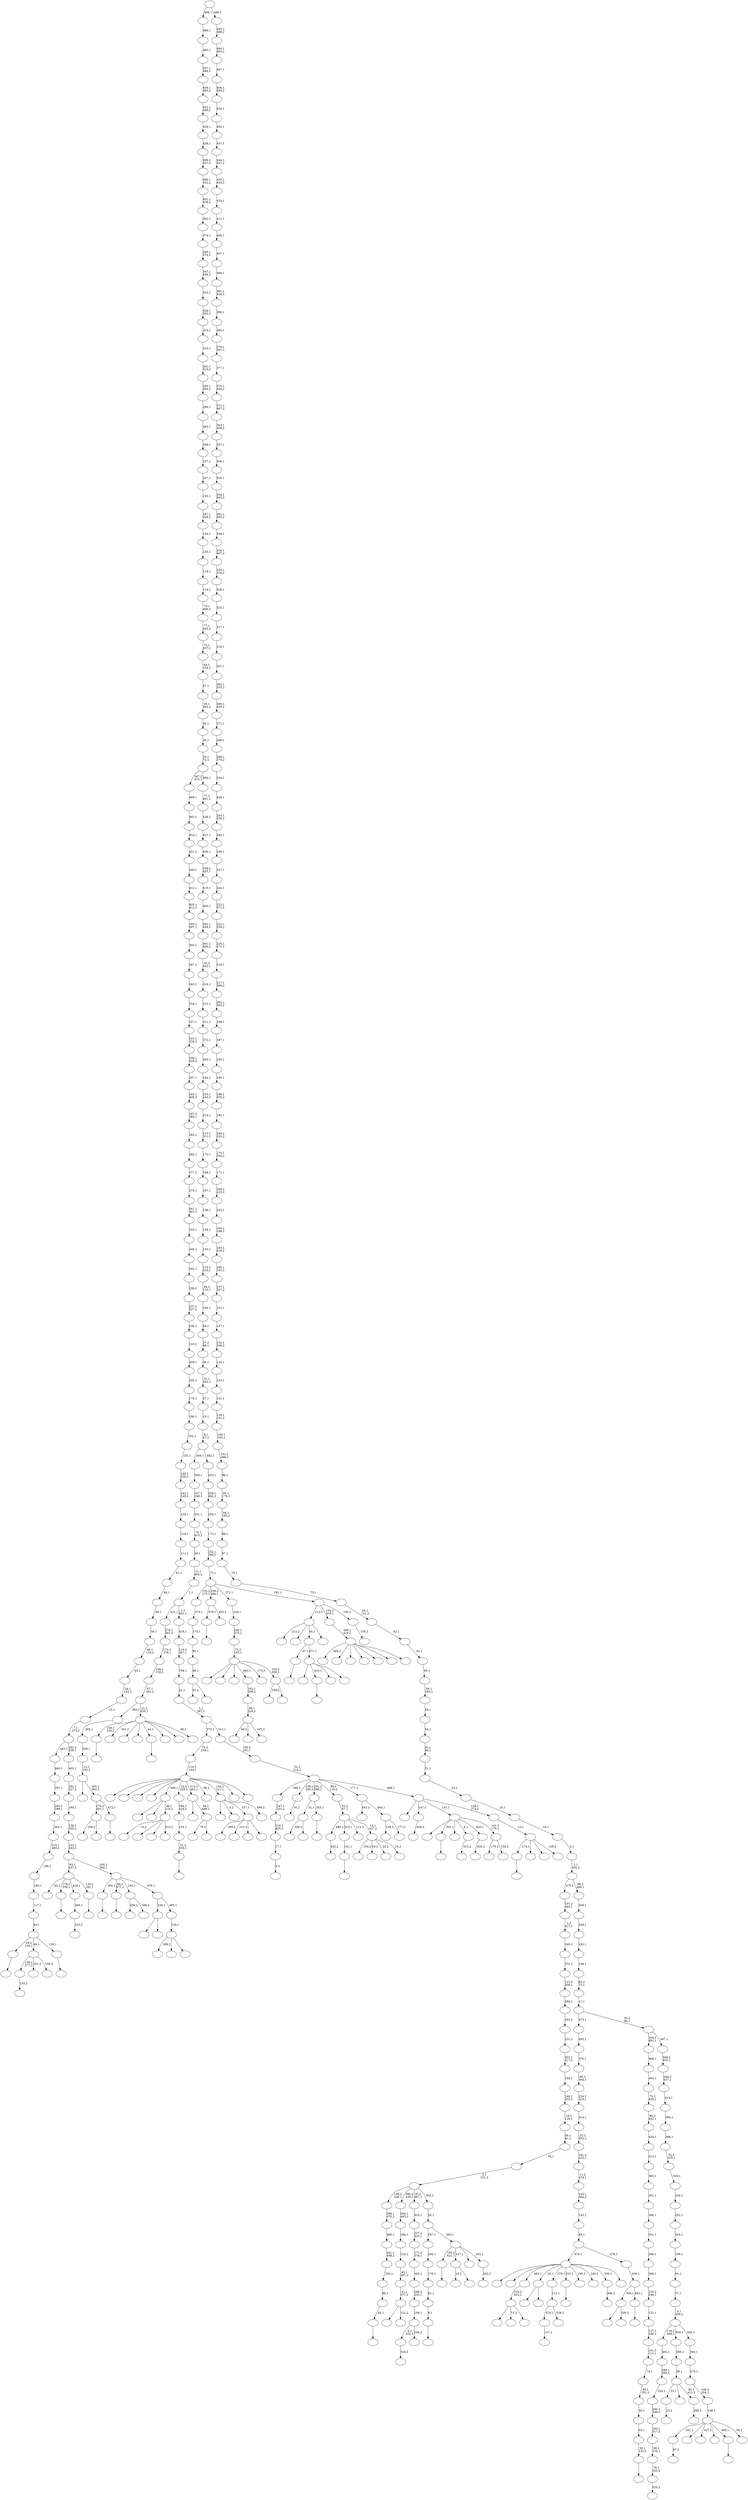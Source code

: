 digraph T {
	650 [label=""]
	649 [label=""]
	648 [label=""]
	647 [label=""]
	646 [label=""]
	645 [label=""]
	644 [label=""]
	643 [label=""]
	642 [label=""]
	641 [label=""]
	640 [label=""]
	639 [label=""]
	638 [label=""]
	637 [label=""]
	636 [label=""]
	635 [label=""]
	634 [label=""]
	633 [label=""]
	632 [label=""]
	631 [label=""]
	630 [label=""]
	629 [label=""]
	628 [label=""]
	627 [label=""]
	626 [label=""]
	625 [label=""]
	624 [label=""]
	623 [label=""]
	622 [label=""]
	621 [label=""]
	620 [label=""]
	619 [label=""]
	618 [label=""]
	617 [label=""]
	616 [label=""]
	615 [label=""]
	614 [label=""]
	613 [label=""]
	612 [label=""]
	611 [label=""]
	610 [label=""]
	609 [label=""]
	608 [label=""]
	607 [label=""]
	606 [label=""]
	605 [label=""]
	604 [label=""]
	603 [label=""]
	602 [label=""]
	601 [label=""]
	600 [label=""]
	599 [label=""]
	598 [label=""]
	597 [label=""]
	596 [label=""]
	595 [label=""]
	594 [label=""]
	593 [label=""]
	592 [label=""]
	591 [label=""]
	590 [label=""]
	589 [label=""]
	588 [label=""]
	587 [label=""]
	586 [label=""]
	585 [label=""]
	584 [label=""]
	583 [label=""]
	582 [label=""]
	581 [label=""]
	580 [label=""]
	579 [label=""]
	578 [label=""]
	577 [label=""]
	576 [label=""]
	575 [label=""]
	574 [label=""]
	573 [label=""]
	572 [label=""]
	571 [label=""]
	570 [label=""]
	569 [label=""]
	568 [label=""]
	567 [label=""]
	566 [label=""]
	565 [label=""]
	564 [label=""]
	563 [label=""]
	562 [label=""]
	561 [label=""]
	560 [label=""]
	559 [label=""]
	558 [label=""]
	557 [label=""]
	556 [label=""]
	555 [label=""]
	554 [label=""]
	553 [label=""]
	552 [label=""]
	551 [label=""]
	550 [label=""]
	549 [label=""]
	548 [label=""]
	547 [label=""]
	546 [label=""]
	545 [label=""]
	544 [label=""]
	543 [label=""]
	542 [label=""]
	541 [label=""]
	540 [label=""]
	539 [label=""]
	538 [label=""]
	537 [label=""]
	536 [label=""]
	535 [label=""]
	534 [label=""]
	533 [label=""]
	532 [label=""]
	531 [label=""]
	530 [label=""]
	529 [label=""]
	528 [label=""]
	527 [label=""]
	526 [label=""]
	525 [label=""]
	524 [label=""]
	523 [label=""]
	522 [label=""]
	521 [label=""]
	520 [label=""]
	519 [label=""]
	518 [label=""]
	517 [label=""]
	516 [label=""]
	515 [label=""]
	514 [label=""]
	513 [label=""]
	512 [label=""]
	511 [label=""]
	510 [label=""]
	509 [label=""]
	508 [label=""]
	507 [label=""]
	506 [label=""]
	505 [label=""]
	504 [label=""]
	503 [label=""]
	502 [label=""]
	501 [label=""]
	500 [label=""]
	499 [label=""]
	498 [label=""]
	497 [label=""]
	496 [label=""]
	495 [label=""]
	494 [label=""]
	493 [label=""]
	492 [label=""]
	491 [label=""]
	490 [label=""]
	489 [label=""]
	488 [label=""]
	487 [label=""]
	486 [label=""]
	485 [label=""]
	484 [label=""]
	483 [label=""]
	482 [label=""]
	481 [label=""]
	480 [label=""]
	479 [label=""]
	478 [label=""]
	477 [label=""]
	476 [label=""]
	475 [label=""]
	474 [label=""]
	473 [label=""]
	472 [label=""]
	471 [label=""]
	470 [label=""]
	469 [label=""]
	468 [label=""]
	467 [label=""]
	466 [label=""]
	465 [label=""]
	464 [label=""]
	463 [label=""]
	462 [label=""]
	461 [label=""]
	460 [label=""]
	459 [label=""]
	458 [label=""]
	457 [label=""]
	456 [label=""]
	455 [label=""]
	454 [label=""]
	453 [label=""]
	452 [label=""]
	451 [label=""]
	450 [label=""]
	449 [label=""]
	448 [label=""]
	447 [label=""]
	446 [label=""]
	445 [label=""]
	444 [label=""]
	443 [label=""]
	442 [label=""]
	441 [label=""]
	440 [label=""]
	439 [label=""]
	438 [label=""]
	437 [label=""]
	436 [label=""]
	435 [label=""]
	434 [label=""]
	433 [label=""]
	432 [label=""]
	431 [label=""]
	430 [label=""]
	429 [label=""]
	428 [label=""]
	427 [label=""]
	426 [label=""]
	425 [label=""]
	424 [label=""]
	423 [label=""]
	422 [label=""]
	421 [label=""]
	420 [label=""]
	419 [label=""]
	418 [label=""]
	417 [label=""]
	416 [label=""]
	415 [label=""]
	414 [label=""]
	413 [label=""]
	412 [label=""]
	411 [label=""]
	410 [label=""]
	409 [label=""]
	408 [label=""]
	407 [label=""]
	406 [label=""]
	405 [label=""]
	404 [label=""]
	403 [label=""]
	402 [label=""]
	401 [label=""]
	400 [label=""]
	399 [label=""]
	398 [label=""]
	397 [label=""]
	396 [label=""]
	395 [label=""]
	394 [label=""]
	393 [label=""]
	392 [label=""]
	391 [label=""]
	390 [label=""]
	389 [label=""]
	388 [label=""]
	387 [label=""]
	386 [label=""]
	385 [label=""]
	384 [label=""]
	383 [label=""]
	382 [label=""]
	381 [label=""]
	380 [label=""]
	379 [label=""]
	378 [label=""]
	377 [label=""]
	376 [label=""]
	375 [label=""]
	374 [label=""]
	373 [label=""]
	372 [label=""]
	371 [label=""]
	370 [label=""]
	369 [label=""]
	368 [label=""]
	367 [label=""]
	366 [label=""]
	365 [label=""]
	364 [label=""]
	363 [label=""]
	362 [label=""]
	361 [label=""]
	360 [label=""]
	359 [label=""]
	358 [label=""]
	357 [label=""]
	356 [label=""]
	355 [label=""]
	354 [label=""]
	353 [label=""]
	352 [label=""]
	351 [label=""]
	350 [label=""]
	349 [label=""]
	348 [label=""]
	347 [label=""]
	346 [label=""]
	345 [label=""]
	344 [label=""]
	343 [label=""]
	342 [label=""]
	341 [label=""]
	340 [label=""]
	339 [label=""]
	338 [label=""]
	337 [label=""]
	336 [label=""]
	335 [label=""]
	334 [label=""]
	333 [label=""]
	332 [label=""]
	331 [label=""]
	330 [label=""]
	329 [label=""]
	328 [label=""]
	327 [label=""]
	326 [label=""]
	325 [label=""]
	324 [label=""]
	323 [label=""]
	322 [label=""]
	321 [label=""]
	320 [label=""]
	319 [label=""]
	318 [label=""]
	317 [label=""]
	316 [label=""]
	315 [label=""]
	314 [label=""]
	313 [label=""]
	312 [label=""]
	311 [label=""]
	310 [label=""]
	309 [label=""]
	308 [label=""]
	307 [label=""]
	306 [label=""]
	305 [label=""]
	304 [label=""]
	303 [label=""]
	302 [label=""]
	301 [label=""]
	300 [label=""]
	299 [label=""]
	298 [label=""]
	297 [label=""]
	296 [label=""]
	295 [label=""]
	294 [label=""]
	293 [label=""]
	292 [label=""]
	291 [label=""]
	290 [label=""]
	289 [label=""]
	288 [label=""]
	287 [label=""]
	286 [label=""]
	285 [label=""]
	284 [label=""]
	283 [label=""]
	282 [label=""]
	281 [label=""]
	280 [label=""]
	279 [label=""]
	278 [label=""]
	277 [label=""]
	276 [label=""]
	275 [label=""]
	274 [label=""]
	273 [label=""]
	272 [label=""]
	271 [label=""]
	270 [label=""]
	269 [label=""]
	268 [label=""]
	267 [label=""]
	266 [label=""]
	265 [label=""]
	264 [label=""]
	263 [label=""]
	262 [label=""]
	261 [label=""]
	260 [label=""]
	259 [label=""]
	258 [label=""]
	257 [label=""]
	256 [label=""]
	255 [label=""]
	254 [label=""]
	253 [label=""]
	252 [label=""]
	251 [label=""]
	250 [label=""]
	249 [label=""]
	248 [label=""]
	247 [label=""]
	246 [label=""]
	245 [label=""]
	244 [label=""]
	243 [label=""]
	242 [label=""]
	241 [label=""]
	240 [label=""]
	239 [label=""]
	238 [label=""]
	237 [label=""]
	236 [label=""]
	235 [label=""]
	234 [label=""]
	233 [label=""]
	232 [label=""]
	231 [label=""]
	230 [label=""]
	229 [label=""]
	228 [label=""]
	227 [label=""]
	226 [label=""]
	225 [label=""]
	224 [label=""]
	223 [label=""]
	222 [label=""]
	221 [label=""]
	220 [label=""]
	219 [label=""]
	218 [label=""]
	217 [label=""]
	216 [label=""]
	215 [label=""]
	214 [label=""]
	213 [label=""]
	212 [label=""]
	211 [label=""]
	210 [label=""]
	209 [label=""]
	208 [label=""]
	207 [label=""]
	206 [label=""]
	205 [label=""]
	204 [label=""]
	203 [label=""]
	202 [label=""]
	201 [label=""]
	200 [label=""]
	199 [label=""]
	198 [label=""]
	197 [label=""]
	196 [label=""]
	195 [label=""]
	194 [label=""]
	193 [label=""]
	192 [label=""]
	191 [label=""]
	190 [label=""]
	189 [label=""]
	188 [label=""]
	187 [label=""]
	186 [label=""]
	185 [label=""]
	184 [label=""]
	183 [label=""]
	182 [label=""]
	181 [label=""]
	180 [label=""]
	179 [label=""]
	178 [label=""]
	177 [label=""]
	176 [label=""]
	175 [label=""]
	174 [label=""]
	173 [label=""]
	172 [label=""]
	171 [label=""]
	170 [label=""]
	169 [label=""]
	168 [label=""]
	167 [label=""]
	166 [label=""]
	165 [label=""]
	164 [label=""]
	163 [label=""]
	162 [label=""]
	161 [label=""]
	160 [label=""]
	159 [label=""]
	158 [label=""]
	157 [label=""]
	156 [label=""]
	155 [label=""]
	154 [label=""]
	153 [label=""]
	152 [label=""]
	151 [label=""]
	150 [label=""]
	149 [label=""]
	148 [label=""]
	147 [label=""]
	146 [label=""]
	145 [label=""]
	144 [label=""]
	143 [label=""]
	142 [label=""]
	141 [label=""]
	140 [label=""]
	139 [label=""]
	138 [label=""]
	137 [label=""]
	136 [label=""]
	135 [label=""]
	134 [label=""]
	133 [label=""]
	132 [label=""]
	131 [label=""]
	130 [label=""]
	129 [label=""]
	128 [label=""]
	127 [label=""]
	126 [label=""]
	125 [label=""]
	124 [label=""]
	123 [label=""]
	122 [label=""]
	121 [label=""]
	120 [label=""]
	119 [label=""]
	118 [label=""]
	117 [label=""]
	116 [label=""]
	115 [label=""]
	114 [label=""]
	113 [label=""]
	112 [label=""]
	111 [label=""]
	110 [label=""]
	109 [label=""]
	108 [label=""]
	107 [label=""]
	106 [label=""]
	105 [label=""]
	104 [label=""]
	103 [label=""]
	102 [label=""]
	101 [label=""]
	100 [label=""]
	99 [label=""]
	98 [label=""]
	97 [label=""]
	96 [label=""]
	95 [label=""]
	94 [label=""]
	93 [label=""]
	92 [label=""]
	91 [label=""]
	90 [label=""]
	89 [label=""]
	88 [label=""]
	87 [label=""]
	86 [label=""]
	85 [label=""]
	84 [label=""]
	83 [label=""]
	82 [label=""]
	81 [label=""]
	80 [label=""]
	79 [label=""]
	78 [label=""]
	77 [label=""]
	76 [label=""]
	75 [label=""]
	74 [label=""]
	73 [label=""]
	72 [label=""]
	71 [label=""]
	70 [label=""]
	69 [label=""]
	68 [label=""]
	67 [label=""]
	66 [label=""]
	65 [label=""]
	64 [label=""]
	63 [label=""]
	62 [label=""]
	61 [label=""]
	60 [label=""]
	59 [label=""]
	58 [label=""]
	57 [label=""]
	56 [label=""]
	55 [label=""]
	54 [label=""]
	53 [label=""]
	52 [label=""]
	51 [label=""]
	50 [label=""]
	49 [label=""]
	48 [label=""]
	47 [label=""]
	46 [label=""]
	45 [label=""]
	44 [label=""]
	43 [label=""]
	42 [label=""]
	41 [label=""]
	40 [label=""]
	39 [label=""]
	38 [label=""]
	37 [label=""]
	36 [label=""]
	35 [label=""]
	34 [label=""]
	33 [label=""]
	32 [label=""]
	31 [label=""]
	30 [label=""]
	29 [label=""]
	28 [label=""]
	27 [label=""]
	26 [label=""]
	25 [label=""]
	24 [label=""]
	23 [label=""]
	22 [label=""]
	21 [label=""]
	20 [label=""]
	19 [label=""]
	18 [label=""]
	17 [label=""]
	16 [label=""]
	15 [label=""]
	14 [label=""]
	13 [label=""]
	12 [label=""]
	11 [label=""]
	10 [label=""]
	9 [label=""]
	8 [label=""]
	7 [label=""]
	6 [label=""]
	5 [label=""]
	4 [label=""]
	3 [label=""]
	2 [label=""]
	1 [label=""]
	0 [label=""]
	649 -> 650 [label="9,2"]
	648 -> 649 [label="17,1"]
	647 -> 648 [label="216,1\n426,2"]
	646 -> 647 [label="247,1\n251,2"]
	644 -> 645 [label=""]
	643 -> 644 [label="82,1"]
	642 -> 643 [label="90,1"]
	641 -> 642 [label="250,1"]
	640 -> 641 [label="341,1\n408,2"]
	639 -> 640 [label="380,1"]
	638 -> 639 [label="396,1\n475,2"]
	635 -> 636 [label="155,2"]
	632 -> 633 [label="316,2"]
	628 -> 629 [label="23,2"]
	623 -> 624 [label="87,2"]
	621 -> 622 [label=""]
	620 -> 621 [label="30,1\n132,2"]
	619 -> 620 [label="33,1"]
	618 -> 619 [label="36,1"]
	617 -> 618 [label="46,1\n351,2"]
	616 -> 617 [label="74,1"]
	615 -> 616 [label="101,2\n113,1"]
	614 -> 615 [label="127,1\n246,2"]
	613 -> 614 [label="132,1"]
	612 -> 613 [label="125,2\n246,1"]
	611 -> 612 [label="290,1"]
	610 -> 611 [label="296,1"]
	609 -> 610 [label="351,1"]
	608 -> 609 [label="366,1"]
	607 -> 608 [label="381,1"]
	606 -> 607 [label="383,1"]
	605 -> 606 [label="413,1"]
	604 -> 605 [label="434,1"]
	603 -> 604 [label="80,2\n443,1"]
	602 -> 603 [label="75,2\n459,1"]
	601 -> 602 [label="464,1"]
	600 -> 601 [label="466,1"]
	598 -> 625 [label=""]
	598 -> 599 [label="109,2"]
	594 -> 595 [label="425,2"]
	589 -> 590 [label=""]
	586 -> 587 [label=""]
	585 -> 586 [label="161,1"]
	569 -> 570 [label=""]
	564 -> 565 [label="325,2"]
	563 -> 564 [label="76,1\n203,2"]
	562 -> 563 [label="88,2\n134,1"]
	561 -> 562 [label="230,1\n317,2"]
	560 -> 561 [label="245,1\n349,2"]
	559 -> 560 [label="324,1"]
	558 -> 559 [label="349,1\n395,2"]
	557 -> 558 [label="402,1"]
	554 -> 555 [label=""]
	552 -> 553 [label=""]
	545 -> 546 [label="468,2"]
	543 -> 544 [label="332,2"]
	542 -> 543 [label="269,1"]
	539 -> 635 [label="139,1\n277,2"]
	539 -> 593 [label="321,2"]
	539 -> 540 [label="166,2"]
	531 -> 630 [label=""]
	531 -> 547 [label="71,2"]
	531 -> 532 [label=""]
	530 -> 531 [label="219,2\n422,1"]
	528 -> 529 [label="157,2"]
	526 -> 527 [label=""]
	523 -> 524 [label=""]
	520 -> 521 [label=""]
	519 -> 589 [label="29,2\n104,1"]
	519 -> 539 [label="40,1"]
	519 -> 520 [label="126,1"]
	518 -> 519 [label="84,1"]
	517 -> 518 [label="117,1"]
	516 -> 517 [label="183,1"]
	515 -> 516 [label="196,1"]
	514 -> 515 [label="215,1\n465,2"]
	513 -> 514 [label="264,1"]
	512 -> 513 [label="284,2\n299,1"]
	511 -> 512 [label="387,1"]
	510 -> 511 [label="460,1"]
	508 -> 509 [label=""]
	506 -> 507 [label=""]
	505 -> 506 [label="8,1"]
	504 -> 505 [label="92,1"]
	503 -> 504 [label="176,1"]
	502 -> 503 [label="260,1"]
	499 -> 500 [label=""]
	495 -> 626 [label=""]
	495 -> 496 [label="131,2"]
	494 -> 495 [label="41,1\n377,2"]
	493 -> 494 [label="45,1\n307,2"]
	492 -> 493 [label="124,1"]
	491 -> 492 [label="189,1"]
	490 -> 491 [label="294,1\n445,2"]
	488 -> 489 [label=""]
	485 -> 582 [label="208,2"]
	485 -> 486 [label=""]
	480 -> 584 [label=""]
	480 -> 481 [label=""]
	478 -> 525 [label="309,2"]
	478 -> 479 [label=""]
	476 -> 632 [label="4,2\n322,1"]
	476 -> 477 [label="106,2"]
	475 -> 476 [label="106,1"]
	474 -> 475 [label="188,2\n232,1"]
	473 -> 474 [label="345,1"]
	472 -> 473 [label="171,2\n376,1"]
	471 -> 472 [label="227,2\n423,1"]
	470 -> 471 [label="433,1"]
	468 -> 627 [label="99,2"]
	468 -> 550 [label=""]
	468 -> 469 [label="102,2"]
	467 -> 468 [label="99,1\n228,2"]
	466 -> 467 [label="102,1\n206,2"]
	463 -> 579 [label="10,2"]
	463 -> 576 [label=""]
	463 -> 484 [label=""]
	463 -> 464 [label="310,2"]
	462 -> 572 [label=""]
	462 -> 537 [label=""]
	462 -> 463 [label="48,1\n133,2"]
	460 -> 461 [label=""]
	459 -> 575 [label="93,2"]
	459 -> 552 [label="178,2\n339,1"]
	459 -> 542 [label="418,1"]
	459 -> 460 [label="135,2\n182,1"]
	455 -> 456 [label=""]
	448 -> 528 [label="479,1"]
	448 -> 449 [label="329,2"]
	447 -> 448 [label="112,1"]
	445 -> 446 [label=""]
	443 -> 444 [label=""]
	440 -> 534 [label="91,2"]
	440 -> 441 [label=""]
	439 -> 440 [label="86,1"]
	438 -> 439 [label="91,1"]
	437 -> 438 [label="170,1"]
	436 -> 437 [label="270,1"]
	434 -> 580 [label="298,2"]
	434 -> 549 [label="213,2"]
	434 -> 522 [label=""]
	434 -> 435 [label=""]
	432 -> 433 [label=""]
	430 -> 431 [label="50,2"]
	426 -> 427 [label=""]
	425 -> 426 [label="31,2\n105,1"]
	424 -> 425 [label="153,1"]
	423 -> 424 [label="186,1\n416,2"]
	421 -> 578 [label="79,2"]
	421 -> 422 [label=""]
	420 -> 574 [label=""]
	420 -> 421 [label="39,2\n489,1"]
	418 -> 596 [label=""]
	418 -> 499 [label="410,1"]
	418 -> 458 [label=""]
	418 -> 419 [label=""]
	417 -> 508 [label="47,1"]
	417 -> 418 [label="471,1"]
	413 -> 535 [label="16,2"]
	413 -> 414 [label=""]
	411 -> 412 [label="486,2"]
	406 -> 634 [label=""]
	406 -> 566 [label=""]
	406 -> 530 [label="492,1"]
	406 -> 480 [label="55,1"]
	406 -> 447 [label="279,1"]
	406 -> 432 [label="221,1"]
	406 -> 429 [label="190,2"]
	406 -> 416 [label="240,2"]
	406 -> 411 [label="200,1"]
	406 -> 407 [label=""]
	404 -> 554 [label="379,1"]
	404 -> 405 [label="453,2"]
	401 -> 402 [label=""]
	400 -> 478 [label="32,1"]
	400 -> 401 [label="353,1"]
	398 -> 399 [label=""]
	397 -> 485 [label="276,2\n481,1"]
	397 -> 398 [label="472,1"]
	396 -> 567 [label=""]
	396 -> 397 [label="293,1\n362,2"]
	395 -> 396 [label="12,1\n193,2"]
	394 -> 395 [label="208,1"]
	393 -> 394 [label="285,1"]
	388 -> 389 [label="312,2"]
	386 -> 497 [label="212,2"]
	386 -> 487 [label=""]
	386 -> 417 [label="44,1"]
	386 -> 387 [label=""]
	382 -> 533 [label=""]
	382 -> 383 [label=""]
	380 -> 569 [label="158,1\n233,2"]
	380 -> 457 [label="301,2"]
	380 -> 453 [label=""]
	380 -> 450 [label=""]
	380 -> 445 [label="42,1"]
	380 -> 409 [label=""]
	380 -> 385 [label=""]
	380 -> 381 [label="66,2"]
	379 -> 393 [label="369,1"]
	379 -> 380 [label="21,2\n320,1"]
	378 -> 379 [label="97,1\n461,2"]
	377 -> 378 [label="108,1\n159,2"]
	376 -> 377 [label="172,2\n276,1"]
	375 -> 376 [label="278,1\n361,2"]
	373 -> 374 [label="420,2"]
	371 -> 372 [label="288,2"]
	370 -> 628 [label="23,1"]
	370 -> 536 [label=""]
	370 -> 371 [label="85,1\n411,2"]
	369 -> 370 [label="28,1"]
	368 -> 369 [label="288,1"]
	366 -> 367 [label=""]
	363 -> 573 [label=""]
	363 -> 568 [label="3,2"]
	363 -> 434 [label="337,1"]
	363 -> 364 [label="499,2"]
	361 -> 581 [label="338,2"]
	361 -> 362 [label=""]
	360 -> 591 [label=""]
	360 -> 577 [label=""]
	360 -> 548 [label=""]
	360 -> 466 [label="483,1"]
	360 -> 384 [label="173,2"]
	360 -> 361 [label="103,2\n338,1"]
	359 -> 360 [label="73,2\n103,1"]
	358 -> 359 [label="206,1\n372,2"]
	357 -> 358 [label="228,1"]
	355 -> 391 [label="436,2"]
	355 -> 356 [label="306,2"]
	353 -> 354 [label="202,2"]
	352 -> 488 [label="184,2\n421,1"]
	352 -> 413 [label="107,1"]
	352 -> 403 [label=""]
	352 -> 353 [label="253,1"]
	351 -> 502 [label="287,1"]
	351 -> 352 [label="305,1"]
	350 -> 351 [label="26,1"]
	349 -> 638 [label="168,2\n446,1"]
	349 -> 490 [label="385,2\n430,1"]
	349 -> 470 [label="95,2\n487,1"]
	349 -> 350 [label="350,1"]
	348 -> 349 [label="5,1\n231,2"]
	347 -> 348 [label="34,1"]
	346 -> 347 [label="38,1\n61,2"]
	345 -> 346 [label="18,2\n129,1"]
	344 -> 345 [label="140,1\n352,2"]
	343 -> 344 [label="194,1"]
	342 -> 343 [label="201,1\n217,2"]
	341 -> 342 [label="231,1"]
	340 -> 341 [label="241,1"]
	339 -> 340 [label="280,1"]
	338 -> 339 [label="123,2\n308,1"]
	337 -> 338 [label="331,1"]
	336 -> 337 [label="340,1"]
	335 -> 336 [label="2,2\n417,1"]
	334 -> 335 [label="197,2\n445,1"]
	332 -> 631 [label="100,2"]
	332 -> 588 [label="19,2"]
	332 -> 482 [label="20,2"]
	332 -> 333 [label="14,2"]
	331 -> 594 [label="490,1"]
	331 -> 585 [label="323,1"]
	331 -> 452 [label="115,2"]
	331 -> 332 [label="14,1\n427,2"]
	330 -> 331 [label="53,2\n67,1"]
	326 -> 327 [label=""]
	325 -> 598 [label="344,1"]
	325 -> 326 [label="462,1"]
	324 -> 325 [label="439,1"]
	323 -> 406 [label="470,1"]
	323 -> 324 [label="478,1"]
	322 -> 323 [label="83,1"]
	321 -> 322 [label="143,1"]
	320 -> 321 [label="145,1\n364,2"]
	319 -> 320 [label="11,2\n219,1"]
	318 -> 319 [label="181,2\n225,1"]
	317 -> 318 [label="25,2\n262,1"]
	316 -> 317 [label="314,1"]
	315 -> 316 [label="224,2\n319,1"]
	314 -> 315 [label="60,2\n364,1"]
	313 -> 314 [label="370,1"]
	312 -> 313 [label="392,1"]
	310 -> 592 [label="389,2"]
	310 -> 571 [label=""]
	310 -> 442 [label=""]
	310 -> 415 [label=""]
	310 -> 390 [label=""]
	310 -> 328 [label=""]
	310 -> 311 [label=""]
	309 -> 310 [label="389,1\n419,2"]
	307 -> 583 [label="179,2"]
	307 -> 308 [label="156,2"]
	306 -> 597 [label=""]
	306 -> 526 [label="303,1"]
	306 -> 483 [label=""]
	306 -> 388 [label="6,1"]
	306 -> 373 [label="420,1"]
	306 -> 307 [label="141,2\n179,1"]
	304 -> 551 [label=""]
	304 -> 541 [label=""]
	304 -> 501 [label=""]
	304 -> 465 [label=""]
	304 -> 462 [label="480,1"]
	304 -> 423 [label="22,2\n235,1"]
	304 -> 420 [label="313,2\n442,1"]
	304 -> 408 [label="98,2"]
	304 -> 363 [label="144,2\n211,1"]
	304 -> 329 [label=""]
	304 -> 305 [label=""]
	303 -> 304 [label="114,2\n144,1"]
	302 -> 303 [label="70,2\n234,1"]
	300 -> 637 [label="289,2"]
	300 -> 498 [label=""]
	300 -> 301 [label=""]
	299 -> 300 [label="120,1"]
	298 -> 382 [label="226,1"]
	298 -> 299 [label="495,1"]
	297 -> 455 [label="384,1"]
	297 -> 443 [label="69,2\n477,1"]
	297 -> 355 [label="330,1"]
	297 -> 298 [label="476,1"]
	296 -> 459 [label="93,1\n207,2"]
	296 -> 297 [label="205,2\n360,1"]
	295 -> 296 [label="122,1\n242,2"]
	294 -> 295 [label="136,1\n255,2"]
	293 -> 294 [label="180,1"]
	292 -> 293 [label="191,1\n237,2"]
	291 -> 292 [label="403,1"]
	290 -> 510 [label="463,1"]
	290 -> 291 [label="282,2\n436,1"]
	289 -> 290 [label="7,1\n275,2"]
	288 -> 289 [label="15,1"]
	287 -> 288 [label="24,1\n142,2"]
	286 -> 287 [label="43,1"]
	285 -> 286 [label="49,1\n130,2"]
	284 -> 285 [label="56,1"]
	283 -> 284 [label="68,1"]
	282 -> 283 [label="69,1"]
	281 -> 282 [label="81,1"]
	280 -> 281 [label="111,1"]
	279 -> 280 [label="116,1"]
	278 -> 279 [label="130,1"]
	277 -> 278 [label="142,1\n149,2"]
	276 -> 277 [label="149,1\n238,2"]
	275 -> 276 [label="155,1"]
	274 -> 275 [label="162,1"]
	273 -> 274 [label="166,1"]
	272 -> 273 [label="178,1"]
	271 -> 272 [label="205,1"]
	270 -> 271 [label="209,1"]
	269 -> 270 [label="210,1"]
	268 -> 269 [label="236,1"]
	267 -> 268 [label="237,1\n327,2"]
	266 -> 267 [label="238,1"]
	265 -> 266 [label="242,1"]
	264 -> 265 [label="249,1"]
	263 -> 264 [label="255,1"]
	262 -> 263 [label="261,1\n401,2"]
	261 -> 262 [label="275,1"]
	260 -> 261 [label="277,1"]
	259 -> 260 [label="282,1"]
	258 -> 259 [label="283,1"]
	257 -> 258 [label="187,2\n284,1"]
	256 -> 257 [label="292,1\n405,2"]
	255 -> 256 [label="297,1"]
	254 -> 255 [label="306,1\n429,2"]
	253 -> 254 [label="321,1\n334,2"]
	252 -> 253 [label="327,1"]
	251 -> 252 [label="334,1"]
	250 -> 251 [label="343,1"]
	249 -> 250 [label="367,1"]
	248 -> 249 [label="393,1"]
	247 -> 248 [label="295,2\n397,1"]
	246 -> 247 [label="405,1\n412,2"]
	245 -> 246 [label="412,1"]
	244 -> 245 [label="440,1"]
	243 -> 244 [label="451,1"]
	242 -> 243 [label="452,1"]
	241 -> 242 [label="465,1"]
	240 -> 241 [label="469,1"]
	238 -> 538 [label="138,2"]
	238 -> 239 [label="177,2"]
	237 -> 365 [label="441,2"]
	237 -> 238 [label="494,1"]
	235 -> 523 [label="174,1"]
	235 -> 410 [label=""]
	235 -> 392 [label=""]
	235 -> 236 [label="128,2"]
	234 -> 235 [label="13,1"]
	233 -> 556 [label=""]
	233 -> 545 [label="147,1"]
	233 -> 306 [label="141,1"]
	233 -> 234 [label="128,1\n272,2"]
	232 -> 646 [label="390,1"]
	232 -> 430 [label="229,1\n265,2"]
	232 -> 400 [label="281,2\n398,1"]
	232 -> 330 [label="89,1\n119,2"]
	232 -> 237 [label="177,1"]
	232 -> 233 [label="468,1"]
	231 -> 232 [label="53,1\n214,2"]
	230 -> 231 [label="169,2\n281,1"]
	229 -> 302 [label="373,1"]
	229 -> 230 [label="312,1"]
	228 -> 229 [label="3,1\n267,2"]
	227 -> 228 [label="22,1"]
	226 -> 227 [label="156,1"]
	225 -> 226 [label="110,2\n267,1"]
	224 -> 225 [label="416,1"]
	223 -> 375 [label="431,1"]
	223 -> 224 [label="1,2\n441,1"]
	222 -> 223 [label="1,1"]
	221 -> 222 [label="21,1\n404,2"]
	220 -> 221 [label="50,1"]
	219 -> 220 [label="70,1\n415,2"]
	218 -> 219 [label="251,1"]
	217 -> 218 [label="167,2\n298,1"]
	216 -> 217 [label="309,1"]
	214 -> 215 [label="150,2"]
	213 -> 386 [label="212,1"]
	213 -> 309 [label="192,2\n419,1"]
	213 -> 214 [label="150,1"]
	212 -> 436 [label="152,2\n273,1"]
	212 -> 404 [label="259,2\n286,1"]
	212 -> 357 [label="372,1"]
	212 -> 213 [label="192,1"]
	211 -> 212 [label="73,1"]
	210 -> 211 [label="152,1\n358,2"]
	209 -> 210 [label="173,1"]
	208 -> 209 [label="259,1"]
	207 -> 208 [label="358,1\n482,2"]
	206 -> 207 [label="453,1"]
	205 -> 216 [label="404,1"]
	205 -> 206 [label="482,1"]
	204 -> 205 [label="9,1\n27,2"]
	203 -> 204 [label="10,1"]
	202 -> 203 [label="27,1"]
	201 -> 202 [label="31,1\n342,2"]
	200 -> 201 [label="39,1"]
	199 -> 200 [label="57,2\n66,1"]
	198 -> 199 [label="98,1"]
	197 -> 198 [label="100,1"]
	196 -> 197 [label="64,2\n110,1"]
	195 -> 196 [label="115,1\n318,2"]
	194 -> 195 [label="133,1"]
	193 -> 194 [label="138,1"]
	192 -> 193 [label="159,1"]
	191 -> 192 [label="167,1"]
	190 -> 191 [label="169,1"]
	189 -> 190 [label="172,1"]
	188 -> 189 [label="213,1\n311,2"]
	187 -> 188 [label="214,1"]
	186 -> 187 [label="233,1\n244,2"]
	185 -> 186 [label="244,1"]
	184 -> 185 [label="265,1"]
	183 -> 184 [label="272,1"]
	182 -> 183 [label="311,1"]
	181 -> 182 [label="313,1"]
	180 -> 181 [label="318,1"]
	179 -> 180 [label="35,2\n342,1"]
	178 -> 179 [label="361,1\n400,2"]
	177 -> 178 [label="362,1\n438,2"]
	176 -> 177 [label="400,1"]
	175 -> 176 [label="415,1"]
	174 -> 175 [label="258,2\n425,1"]
	173 -> 174 [label="426,1"]
	172 -> 173 [label="427,1"]
	171 -> 172 [label="438,1"]
	170 -> 171 [label="77,2\n461,1"]
	169 -> 240 [label="347,2\n474,1"]
	169 -> 170 [label="499,1"]
	168 -> 169 [label="19,1\n72,2"]
	167 -> 168 [label="20,1"]
	166 -> 167 [label="29,1"]
	165 -> 166 [label="35,1\n382,2"]
	164 -> 165 [label="57,1"]
	163 -> 164 [label="64,1\n154,2"]
	162 -> 163 [label="72,1\n257,2"]
	161 -> 162 [label="77,1\n263,2"]
	160 -> 161 [label="79,1\n406,2"]
	159 -> 160 [label="114,1"]
	158 -> 159 [label="119,1"]
	157 -> 158 [label="135,1"]
	156 -> 157 [label="154,1"]
	155 -> 156 [label="187,1\n328,2"]
	154 -> 155 [label="193,1"]
	153 -> 154 [label="207,1"]
	152 -> 153 [label="257,1"]
	151 -> 152 [label="258,1"]
	150 -> 151 [label="263,1"]
	149 -> 150 [label="289,1"]
	148 -> 149 [label="295,1\n409,2"]
	147 -> 148 [label="301,1\n315,2"]
	146 -> 147 [label="310,1"]
	145 -> 146 [label="315,1"]
	144 -> 145 [label="328,1\n365,2"]
	143 -> 144 [label="332,1"]
	142 -> 143 [label="347,1\n449,2"]
	141 -> 142 [label="365,1\n374,2"]
	140 -> 141 [label="374,1"]
	139 -> 140 [label="382,1"]
	138 -> 139 [label="401,1\n428,2"]
	137 -> 138 [label="406,1\n432,2"]
	136 -> 137 [label="409,1\n457,2"]
	135 -> 136 [label="428,1"]
	134 -> 135 [label="429,1"]
	133 -> 134 [label="432,1\n488,2"]
	132 -> 133 [label="449,1\n485,2"]
	131 -> 132 [label="457,1\n496,2"]
	130 -> 131 [label="485,1"]
	129 -> 130 [label="488,1"]
	127 -> 623 [label="291,1"]
	127 -> 454 [label=""]
	127 -> 451 [label="437,2"]
	127 -> 428 [label=""]
	127 -> 366 [label="368,1"]
	127 -> 128 [label="58,2"]
	126 -> 127 [label="148,1"]
	125 -> 126 [label="146,2\n204,1"]
	124 -> 125 [label="274,1"]
	123 -> 124 [label="394,1"]
	122 -> 557 [label="118,2\n448,1"]
	122 -> 368 [label="359,1"]
	122 -> 123 [label="456,1"]
	121 -> 122 [label="0,1\n300,2"]
	120 -> 121 [label="37,1"]
	119 -> 120 [label="63,1"]
	118 -> 119 [label="199,1"]
	117 -> 118 [label="203,1"]
	116 -> 117 [label="252,1"]
	115 -> 116 [label="256,1"]
	114 -> 115 [label="304,1"]
	113 -> 114 [label="52,2\n335,1"]
	112 -> 113 [label="386,1"]
	111 -> 112 [label="395,1"]
	110 -> 111 [label="414,1"]
	109 -> 110 [label="248,2\n437,1"]
	108 -> 109 [label="348,2\n455,1"]
	107 -> 600 [label="164,2\n491,1"]
	107 -> 108 [label="497,1"]
	106 -> 312 [label="473,1"]
	106 -> 107 [label="59,2\n80,1"]
	105 -> 106 [label="11,1"]
	104 -> 105 [label="65,2\n71,1"]
	103 -> 104 [label="146,1"]
	102 -> 103 [label="181,1"]
	101 -> 102 [label="329,1"]
	100 -> 101 [label="346,1"]
	99 -> 334 [label="475,1"]
	99 -> 100 [label="96,2\n486,1"]
	98 -> 99 [label="2,1\n326,2"]
	97 -> 98 [label="4,1"]
	96 -> 97 [label="16,1"]
	95 -> 96 [label="18,1"]
	94 -> 95 [label="25,1"]
	93 -> 94 [label="51,1"]
	92 -> 93 [label="52,1\n94,2"]
	91 -> 92 [label="54,1"]
	90 -> 91 [label="58,1"]
	89 -> 90 [label="59,1\n185,2"]
	88 -> 89 [label="60,1"]
	87 -> 88 [label="61,1"]
	86 -> 87 [label="62,1"]
	85 -> 86 [label="65,1\n121,2"]
	84 -> 85 [label="75,1"]
	83 -> 84 [label="78,1"]
	82 -> 83 [label="87,1"]
	81 -> 82 [label="88,1"]
	80 -> 81 [label="94,1\n195,2"]
	79 -> 80 [label="95,1\n175,2"]
	78 -> 79 [label="96,1"]
	77 -> 78 [label="101,1\n266,2"]
	76 -> 77 [label="109,1\n165,2"]
	75 -> 76 [label="118,1\n151,2"]
	74 -> 75 [label="121,1"]
	73 -> 74 [label="123,1"]
	72 -> 73 [label="125,1"]
	71 -> 72 [label="131,1\n336,2"]
	70 -> 71 [label="137,1"]
	69 -> 70 [label="151,1"]
	68 -> 69 [label="157,1\n357,2"]
	67 -> 68 [label="160,1\n163,2"]
	66 -> 67 [label="163,1\n218,2"]
	65 -> 66 [label="164,1\n198,2"]
	64 -> 65 [label="165,1"]
	63 -> 64 [label="168,1\n223,2"]
	62 -> 63 [label="171,1"]
	61 -> 62 [label="175,1\n354,2"]
	60 -> 61 [label="184,1\n222,2"]
	59 -> 60 [label="185,1"]
	58 -> 59 [label="188,1\n355,2"]
	57 -> 58 [label="190,1"]
	56 -> 57 [label="195,1"]
	55 -> 56 [label="197,1"]
	54 -> 55 [label="198,1"]
	53 -> 54 [label="202,1\n302,2"]
	52 -> 53 [label="217,1\n399,2"]
	51 -> 52 [label="218,1"]
	50 -> 51 [label="220,1\n271,2"]
	49 -> 50 [label="222,1\n239,2"]
	48 -> 49 [label="223,1\n371,2"]
	47 -> 48 [label="224,1"]
	46 -> 47 [label="227,1"]
	45 -> 46 [label="239,1"]
	44 -> 45 [label="240,1"]
	43 -> 44 [label="243,1\n356,2"]
	42 -> 43 [label="248,1"]
	41 -> 42 [label="254,1"]
	40 -> 41 [label="266,1\n375,2"]
	39 -> 40 [label="268,1"]
	38 -> 39 [label="271,1"]
	37 -> 38 [label="300,1\n435,2"]
	36 -> 37 [label="302,1\n333,2"]
	35 -> 36 [label="307,1"]
	34 -> 35 [label="316,1"]
	33 -> 34 [label="317,1"]
	32 -> 33 [label="325,1"]
	31 -> 32 [label="326,1"]
	30 -> 31 [label="333,1\n378,2"]
	29 -> 30 [label="336,1\n407,2"]
	28 -> 29 [label="348,1"]
	27 -> 28 [label="352,1\n450,2"]
	26 -> 27 [label="354,1\n363,2"]
	25 -> 26 [label="355,1"]
	24 -> 25 [label="356,1"]
	23 -> 24 [label="357,1"]
	22 -> 23 [label="363,1\n458,2"]
	21 -> 22 [label="371,1\n467,2"]
	20 -> 21 [label="375,1\n454,2"]
	19 -> 20 [label="377,1"]
	18 -> 19 [label="378,1\n391,2"]
	17 -> 18 [label="385,1"]
	16 -> 17 [label="388,1"]
	15 -> 16 [label="391,1\n424,2"]
	14 -> 15 [label="399,1"]
	13 -> 14 [label="407,1"]
	12 -> 13 [label="408,1"]
	11 -> 12 [label="411,1"]
	10 -> 11 [label="424,1"]
	9 -> 10 [label="435,1\n444,2"]
	8 -> 9 [label="444,1\n447,2"]
	7 -> 8 [label="447,1"]
	6 -> 7 [label="450,1"]
	5 -> 6 [label="454,1"]
	4 -> 5 [label="458,1\n484,2"]
	3 -> 4 [label="467,1"]
	2 -> 3 [label="484,1\n493,2"]
	1 -> 2 [label="493,1\n498,2"]
	0 -> 129 [label="496,1"]
	0 -> 1 [label="498,1"]
}
